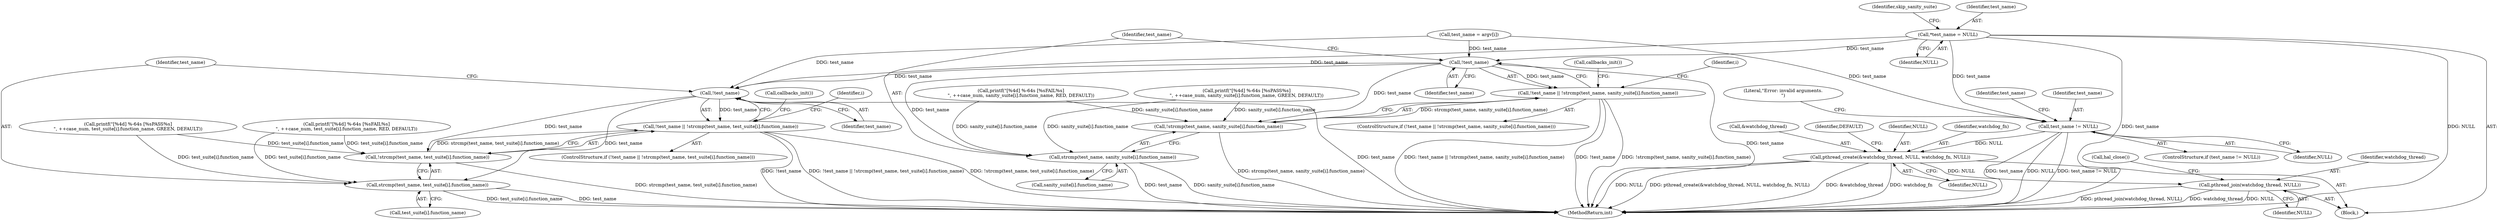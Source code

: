 digraph "0_Android_37c88107679d36c419572732b4af6e18bb2f7dce_5@pointer" {
"1000105" [label="(Call,*test_name = NULL)"];
"1000166" [label="(Call,test_name != NULL)"];
"1000297" [label="(Call,pthread_create(&watchdog_thread, NULL, watchdog_fn, NULL))"];
"1000498" [label="(Call,pthread_join(watchdog_thread, NULL))"];
"1000357" [label="(Call,!test_name)"];
"1000356" [label="(Call,!test_name || !strcmp(test_name, sanity_suite[i].function_name))"];
"1000359" [label="(Call,!strcmp(test_name, sanity_suite[i].function_name))"];
"1000360" [label="(Call,strcmp(test_name, sanity_suite[i].function_name))"];
"1000427" [label="(Call,!test_name)"];
"1000426" [label="(Call,!test_name || !strcmp(test_name, test_suite[i].function_name))"];
"1000429" [label="(Call,!strcmp(test_name, test_suite[i].function_name))"];
"1000430" [label="(Call,strcmp(test_name, test_suite[i].function_name))"];
"1000500" [label="(Identifier,NULL)"];
"1000438" [label="(Call,callbacks_init())"];
"1000362" [label="(Call,sanity_suite[i].function_name)"];
"1000180" [label="(Identifier,test_name)"];
"1000105" [label="(Call,*test_name = NULL)"];
"1000110" [label="(Identifier,skip_sanity_suite)"];
"1000353" [label="(Identifier,i)"];
"1000103" [label="(Block,)"];
"1000168" [label="(Identifier,NULL)"];
"1000504" [label="(MethodReturn,int)"];
"1000387" [label="(Call,printf(\"[%4d] %-64s [%sFAIL%s]\n\", ++case_num, sanity_suite[i].function_name, RED, DEFAULT))"];
"1000300" [label="(Identifier,NULL)"];
"1000359" [label="(Call,!strcmp(test_name, sanity_suite[i].function_name))"];
"1000301" [label="(Identifier,watchdog_fn)"];
"1000355" [label="(ControlStructure,if (!test_name || !strcmp(test_name, sanity_suite[i].function_name)))"];
"1000357" [label="(Call,!test_name)"];
"1000356" [label="(Call,!test_name || !strcmp(test_name, sanity_suite[i].function_name))"];
"1000106" [label="(Identifier,test_name)"];
"1000165" [label="(ControlStructure,if (test_name != NULL))"];
"1000107" [label="(Identifier,NULL)"];
"1000297" [label="(Call,pthread_create(&watchdog_thread, NULL, watchdog_fn, NULL))"];
"1000498" [label="(Call,pthread_join(watchdog_thread, NULL))"];
"1000425" [label="(ControlStructure,if (!test_name || !strcmp(test_name, test_suite[i].function_name)))"];
"1000298" [label="(Call,&watchdog_thread)"];
"1000431" [label="(Identifier,test_name)"];
"1000305" [label="(Identifier,DEFAULT)"];
"1000429" [label="(Call,!strcmp(test_name, test_suite[i].function_name))"];
"1000423" [label="(Identifier,i)"];
"1000427" [label="(Call,!test_name)"];
"1000372" [label="(Call,printf(\"[%4d] %-64s [%sPASS%s]\n\", ++case_num, sanity_suite[i].function_name, GREEN, DEFAULT))"];
"1000167" [label="(Identifier,test_name)"];
"1000461" [label="(Call,printf(\"[%4d] %-64s [%sFAIL%s]\n\", ++case_num, test_suite[i].function_name, RED, DEFAULT))"];
"1000360" [label="(Call,strcmp(test_name, sanity_suite[i].function_name))"];
"1000430" [label="(Call,strcmp(test_name, test_suite[i].function_name))"];
"1000446" [label="(Call,printf(\"[%4d] %-64s [%sPASS%s]\n\", ++case_num, test_suite[i].function_name, GREEN, DEFAULT))"];
"1000171" [label="(Literal,\"Error: invalid arguments.\n\")"];
"1000166" [label="(Call,test_name != NULL)"];
"1000501" [label="(Call,hal_close())"];
"1000499" [label="(Identifier,watchdog_thread)"];
"1000432" [label="(Call,test_suite[i].function_name)"];
"1000302" [label="(Identifier,NULL)"];
"1000361" [label="(Identifier,test_name)"];
"1000179" [label="(Call,test_name = argv[i])"];
"1000428" [label="(Identifier,test_name)"];
"1000426" [label="(Call,!test_name || !strcmp(test_name, test_suite[i].function_name))"];
"1000368" [label="(Call,callbacks_init())"];
"1000358" [label="(Identifier,test_name)"];
"1000105" -> "1000103"  [label="AST: "];
"1000105" -> "1000107"  [label="CFG: "];
"1000106" -> "1000105"  [label="AST: "];
"1000107" -> "1000105"  [label="AST: "];
"1000110" -> "1000105"  [label="CFG: "];
"1000105" -> "1000504"  [label="DDG: NULL"];
"1000105" -> "1000504"  [label="DDG: test_name"];
"1000105" -> "1000166"  [label="DDG: test_name"];
"1000105" -> "1000357"  [label="DDG: test_name"];
"1000105" -> "1000427"  [label="DDG: test_name"];
"1000166" -> "1000165"  [label="AST: "];
"1000166" -> "1000168"  [label="CFG: "];
"1000167" -> "1000166"  [label="AST: "];
"1000168" -> "1000166"  [label="AST: "];
"1000171" -> "1000166"  [label="CFG: "];
"1000180" -> "1000166"  [label="CFG: "];
"1000166" -> "1000504"  [label="DDG: NULL"];
"1000166" -> "1000504"  [label="DDG: test_name != NULL"];
"1000166" -> "1000504"  [label="DDG: test_name"];
"1000179" -> "1000166"  [label="DDG: test_name"];
"1000166" -> "1000297"  [label="DDG: NULL"];
"1000297" -> "1000103"  [label="AST: "];
"1000297" -> "1000302"  [label="CFG: "];
"1000298" -> "1000297"  [label="AST: "];
"1000300" -> "1000297"  [label="AST: "];
"1000301" -> "1000297"  [label="AST: "];
"1000302" -> "1000297"  [label="AST: "];
"1000305" -> "1000297"  [label="CFG: "];
"1000297" -> "1000504"  [label="DDG: &watchdog_thread"];
"1000297" -> "1000504"  [label="DDG: watchdog_fn"];
"1000297" -> "1000504"  [label="DDG: NULL"];
"1000297" -> "1000504"  [label="DDG: pthread_create(&watchdog_thread, NULL, watchdog_fn, NULL)"];
"1000297" -> "1000498"  [label="DDG: NULL"];
"1000498" -> "1000103"  [label="AST: "];
"1000498" -> "1000500"  [label="CFG: "];
"1000499" -> "1000498"  [label="AST: "];
"1000500" -> "1000498"  [label="AST: "];
"1000501" -> "1000498"  [label="CFG: "];
"1000498" -> "1000504"  [label="DDG: pthread_join(watchdog_thread, NULL)"];
"1000498" -> "1000504"  [label="DDG: watchdog_thread"];
"1000498" -> "1000504"  [label="DDG: NULL"];
"1000357" -> "1000356"  [label="AST: "];
"1000357" -> "1000358"  [label="CFG: "];
"1000358" -> "1000357"  [label="AST: "];
"1000361" -> "1000357"  [label="CFG: "];
"1000356" -> "1000357"  [label="CFG: "];
"1000357" -> "1000504"  [label="DDG: test_name"];
"1000357" -> "1000356"  [label="DDG: test_name"];
"1000179" -> "1000357"  [label="DDG: test_name"];
"1000357" -> "1000359"  [label="DDG: test_name"];
"1000357" -> "1000360"  [label="DDG: test_name"];
"1000357" -> "1000427"  [label="DDG: test_name"];
"1000356" -> "1000355"  [label="AST: "];
"1000356" -> "1000359"  [label="CFG: "];
"1000359" -> "1000356"  [label="AST: "];
"1000368" -> "1000356"  [label="CFG: "];
"1000353" -> "1000356"  [label="CFG: "];
"1000356" -> "1000504"  [label="DDG: !test_name || !strcmp(test_name, sanity_suite[i].function_name)"];
"1000356" -> "1000504"  [label="DDG: !test_name"];
"1000356" -> "1000504"  [label="DDG: !strcmp(test_name, sanity_suite[i].function_name)"];
"1000359" -> "1000356"  [label="DDG: strcmp(test_name, sanity_suite[i].function_name)"];
"1000359" -> "1000360"  [label="CFG: "];
"1000360" -> "1000359"  [label="AST: "];
"1000359" -> "1000504"  [label="DDG: strcmp(test_name, sanity_suite[i].function_name)"];
"1000372" -> "1000359"  [label="DDG: sanity_suite[i].function_name"];
"1000387" -> "1000359"  [label="DDG: sanity_suite[i].function_name"];
"1000360" -> "1000362"  [label="CFG: "];
"1000361" -> "1000360"  [label="AST: "];
"1000362" -> "1000360"  [label="AST: "];
"1000360" -> "1000504"  [label="DDG: test_name"];
"1000360" -> "1000504"  [label="DDG: sanity_suite[i].function_name"];
"1000372" -> "1000360"  [label="DDG: sanity_suite[i].function_name"];
"1000387" -> "1000360"  [label="DDG: sanity_suite[i].function_name"];
"1000427" -> "1000426"  [label="AST: "];
"1000427" -> "1000428"  [label="CFG: "];
"1000428" -> "1000427"  [label="AST: "];
"1000431" -> "1000427"  [label="CFG: "];
"1000426" -> "1000427"  [label="CFG: "];
"1000427" -> "1000504"  [label="DDG: test_name"];
"1000427" -> "1000426"  [label="DDG: test_name"];
"1000179" -> "1000427"  [label="DDG: test_name"];
"1000427" -> "1000429"  [label="DDG: test_name"];
"1000427" -> "1000430"  [label="DDG: test_name"];
"1000426" -> "1000425"  [label="AST: "];
"1000426" -> "1000429"  [label="CFG: "];
"1000429" -> "1000426"  [label="AST: "];
"1000438" -> "1000426"  [label="CFG: "];
"1000423" -> "1000426"  [label="CFG: "];
"1000426" -> "1000504"  [label="DDG: !test_name"];
"1000426" -> "1000504"  [label="DDG: !test_name || !strcmp(test_name, test_suite[i].function_name)"];
"1000426" -> "1000504"  [label="DDG: !strcmp(test_name, test_suite[i].function_name)"];
"1000429" -> "1000426"  [label="DDG: strcmp(test_name, test_suite[i].function_name)"];
"1000429" -> "1000430"  [label="CFG: "];
"1000430" -> "1000429"  [label="AST: "];
"1000429" -> "1000504"  [label="DDG: strcmp(test_name, test_suite[i].function_name)"];
"1000461" -> "1000429"  [label="DDG: test_suite[i].function_name"];
"1000446" -> "1000429"  [label="DDG: test_suite[i].function_name"];
"1000430" -> "1000432"  [label="CFG: "];
"1000431" -> "1000430"  [label="AST: "];
"1000432" -> "1000430"  [label="AST: "];
"1000430" -> "1000504"  [label="DDG: test_suite[i].function_name"];
"1000430" -> "1000504"  [label="DDG: test_name"];
"1000461" -> "1000430"  [label="DDG: test_suite[i].function_name"];
"1000446" -> "1000430"  [label="DDG: test_suite[i].function_name"];
}
